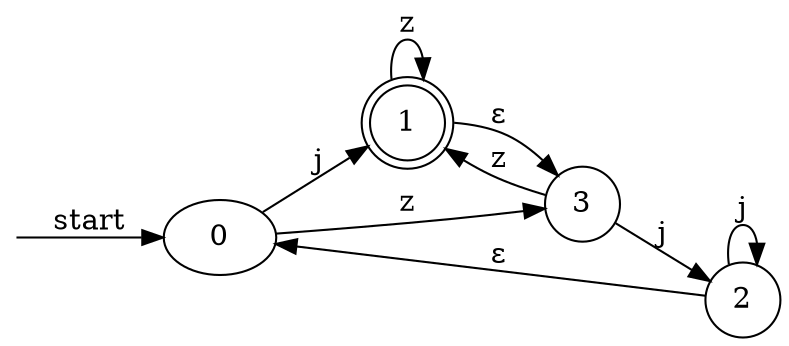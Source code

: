 digraph enfa {
    rankdir = LR;
    __start [style = invis, shape = point];
    __start -> "0" [ label = "start" ];
    node [shape = doublecircle]; "1"
    node [shape = circle];
    "2" -> "0" [ label = "&epsilon;" ];
    "0" -> "1" [ label = "j" ];
    "1" -> "1" [ label = "z" ];
    "1" -> "3" [ label = "&epsilon;" ];
    "0" -> "3" [ label = "z" ];
    "3" -> "2" [ label = "j" ];
    "3" -> "1" [ label = "z" ];
    "2" -> "2" [ label = "j" ];
}
